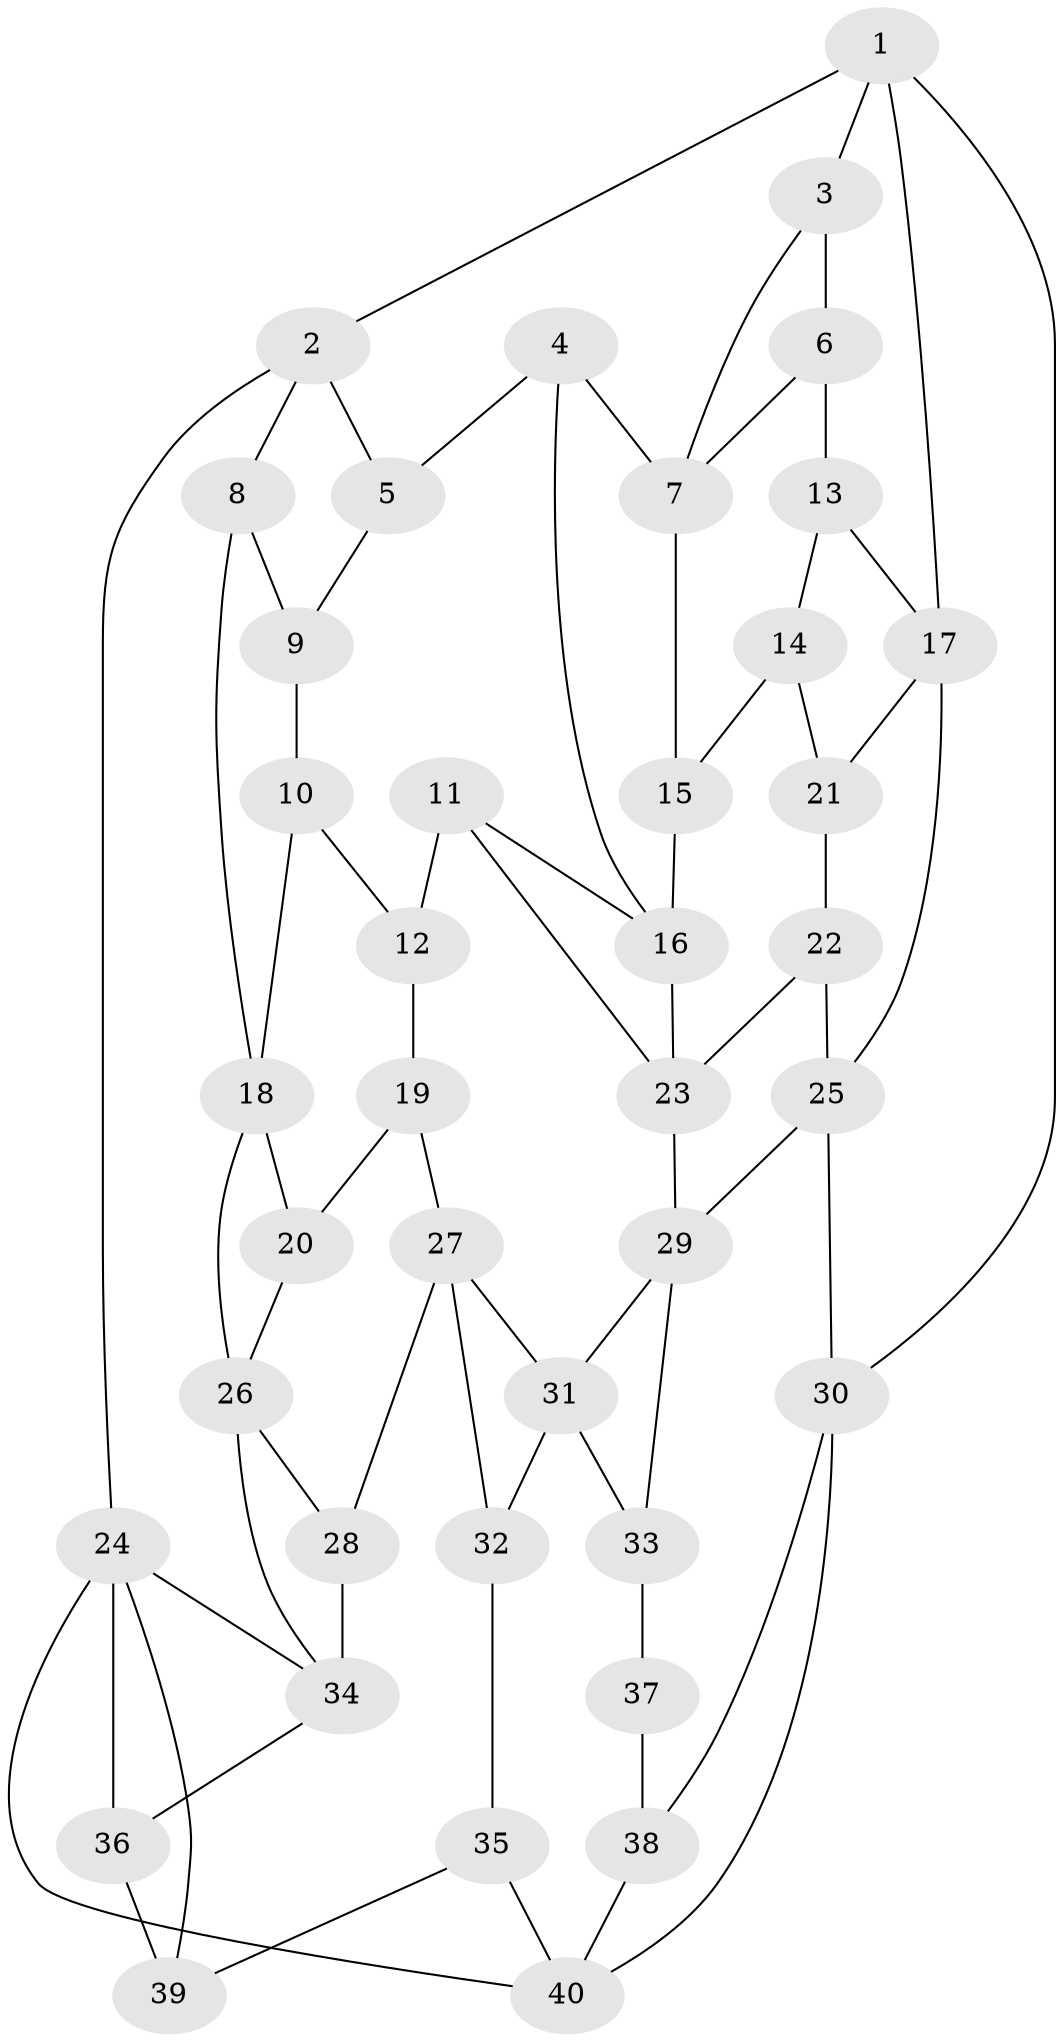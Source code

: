 // original degree distribution, {3: 0.03076923076923077, 6: 0.2153846153846154, 5: 0.49230769230769234, 4: 0.26153846153846155}
// Generated by graph-tools (version 1.1) at 2025/38/03/04/25 23:38:30]
// undirected, 40 vertices, 68 edges
graph export_dot {
  node [color=gray90,style=filled];
  1;
  2;
  3;
  4;
  5;
  6;
  7;
  8;
  9;
  10;
  11;
  12;
  13;
  14;
  15;
  16;
  17;
  18;
  19;
  20;
  21;
  22;
  23;
  24;
  25;
  26;
  27;
  28;
  29;
  30;
  31;
  32;
  33;
  34;
  35;
  36;
  37;
  38;
  39;
  40;
  1 -- 2 [weight=1.0];
  1 -- 3 [weight=1.0];
  1 -- 17 [weight=1.0];
  1 -- 30 [weight=1.0];
  2 -- 5 [weight=1.0];
  2 -- 8 [weight=1.0];
  2 -- 24 [weight=1.0];
  3 -- 6 [weight=1.0];
  3 -- 7 [weight=1.0];
  4 -- 5 [weight=1.0];
  4 -- 7 [weight=1.0];
  4 -- 16 [weight=1.0];
  5 -- 9 [weight=1.0];
  6 -- 7 [weight=1.0];
  6 -- 13 [weight=2.0];
  7 -- 15 [weight=1.0];
  8 -- 9 [weight=1.0];
  8 -- 18 [weight=1.0];
  9 -- 10 [weight=2.0];
  10 -- 12 [weight=1.0];
  10 -- 18 [weight=1.0];
  11 -- 12 [weight=1.0];
  11 -- 16 [weight=1.0];
  11 -- 23 [weight=1.0];
  12 -- 19 [weight=1.0];
  13 -- 14 [weight=1.0];
  13 -- 17 [weight=1.0];
  14 -- 15 [weight=1.0];
  14 -- 21 [weight=2.0];
  15 -- 16 [weight=1.0];
  16 -- 23 [weight=1.0];
  17 -- 21 [weight=1.0];
  17 -- 25 [weight=1.0];
  18 -- 20 [weight=1.0];
  18 -- 26 [weight=1.0];
  19 -- 20 [weight=1.0];
  19 -- 27 [weight=1.0];
  20 -- 26 [weight=1.0];
  21 -- 22 [weight=1.0];
  22 -- 23 [weight=1.0];
  22 -- 25 [weight=1.0];
  23 -- 29 [weight=1.0];
  24 -- 34 [weight=1.0];
  24 -- 36 [weight=1.0];
  24 -- 39 [weight=1.0];
  24 -- 40 [weight=1.0];
  25 -- 29 [weight=1.0];
  25 -- 30 [weight=1.0];
  26 -- 28 [weight=1.0];
  26 -- 34 [weight=1.0];
  27 -- 28 [weight=1.0];
  27 -- 31 [weight=1.0];
  27 -- 32 [weight=1.0];
  28 -- 34 [weight=1.0];
  29 -- 31 [weight=1.0];
  29 -- 33 [weight=1.0];
  30 -- 38 [weight=1.0];
  30 -- 40 [weight=1.0];
  31 -- 32 [weight=1.0];
  31 -- 33 [weight=1.0];
  32 -- 35 [weight=1.0];
  33 -- 37 [weight=1.0];
  34 -- 36 [weight=1.0];
  35 -- 39 [weight=1.0];
  35 -- 40 [weight=1.0];
  36 -- 39 [weight=2.0];
  37 -- 38 [weight=2.0];
  38 -- 40 [weight=1.0];
}
